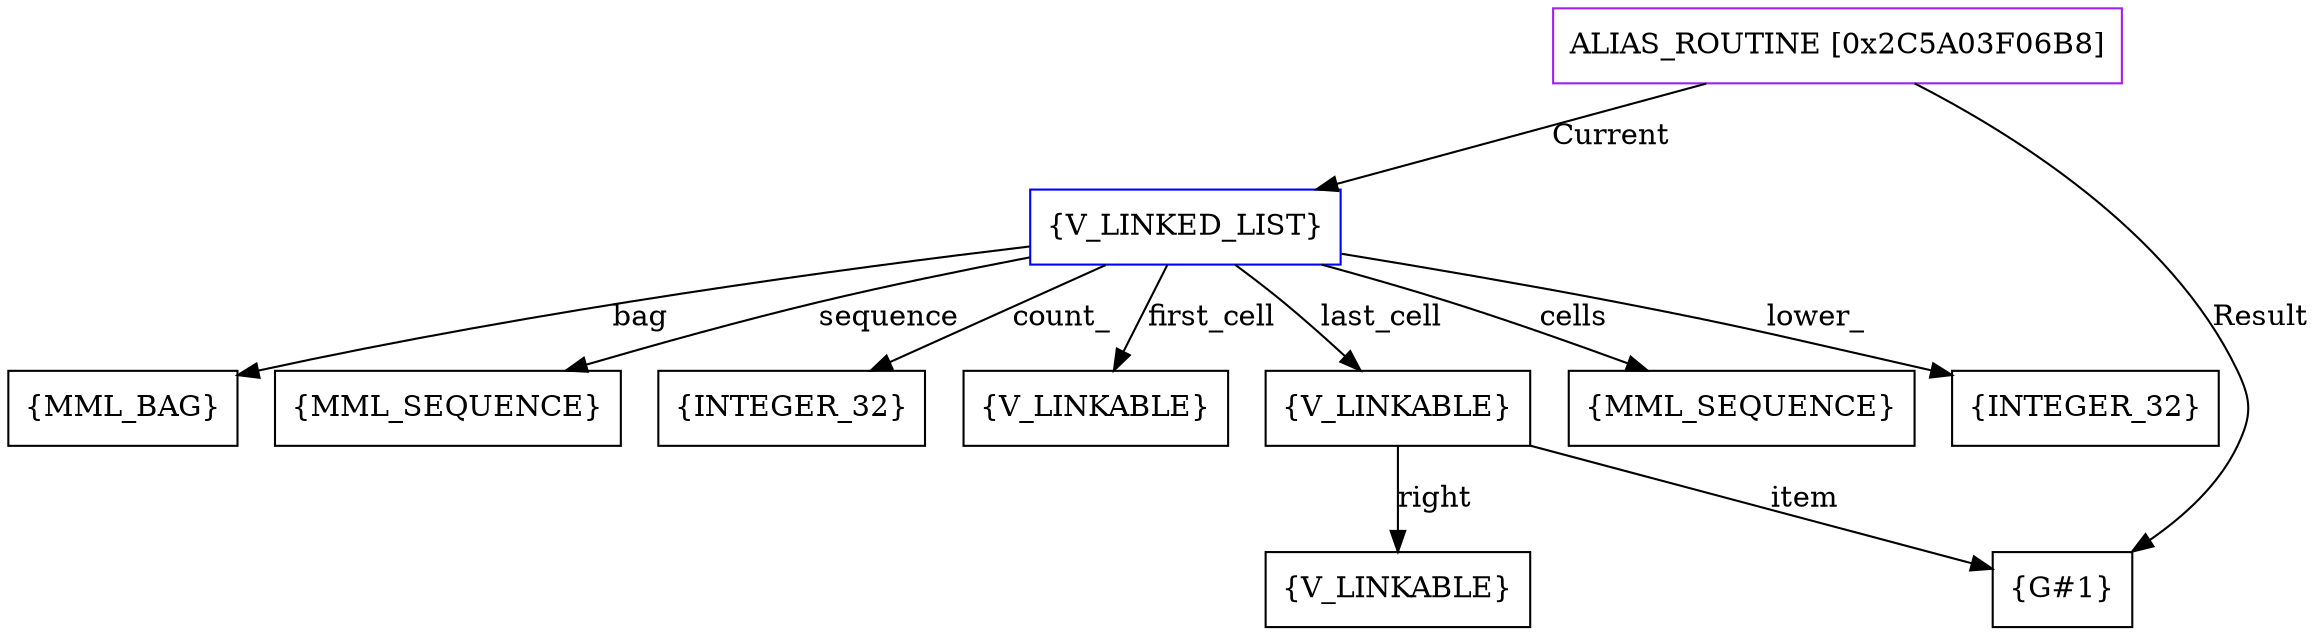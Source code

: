 digraph g {
	node [shape=box]
	b1[color=purple label=<ALIAS_ROUTINE [0x2C5A03F06B8]>]
	b2[color=blue label=<{V_LINKED_LIST}>]
	b3[label=<{INTEGER_32}>]
	b4[label=<{MML_BAG}>]
	b5[label=<{MML_SEQUENCE}>]
	b6[label=<{INTEGER_32}>]
	b7[label=<{V_LINKABLE}>]
	b8[label=<{V_LINKABLE}>]
	b9[label=<{G#1}>]
	b10[label=<{V_LINKABLE}>]
	b11[label=<{MML_SEQUENCE}>]
	b1->b2[label=<Current>]
	b2->b3[label=<lower_>]
	b2->b4[label=<bag>]
	b2->b5[label=<sequence>]
	b2->b6[label=<count_>]
	b2->b7[label=<first_cell>]
	b2->b8[label=<last_cell>]
	b8->b9[label=<item>]
	b8->b10[label=<right>]
	b2->b11[label=<cells>]
	b1->b9[label=<Result>]
}
